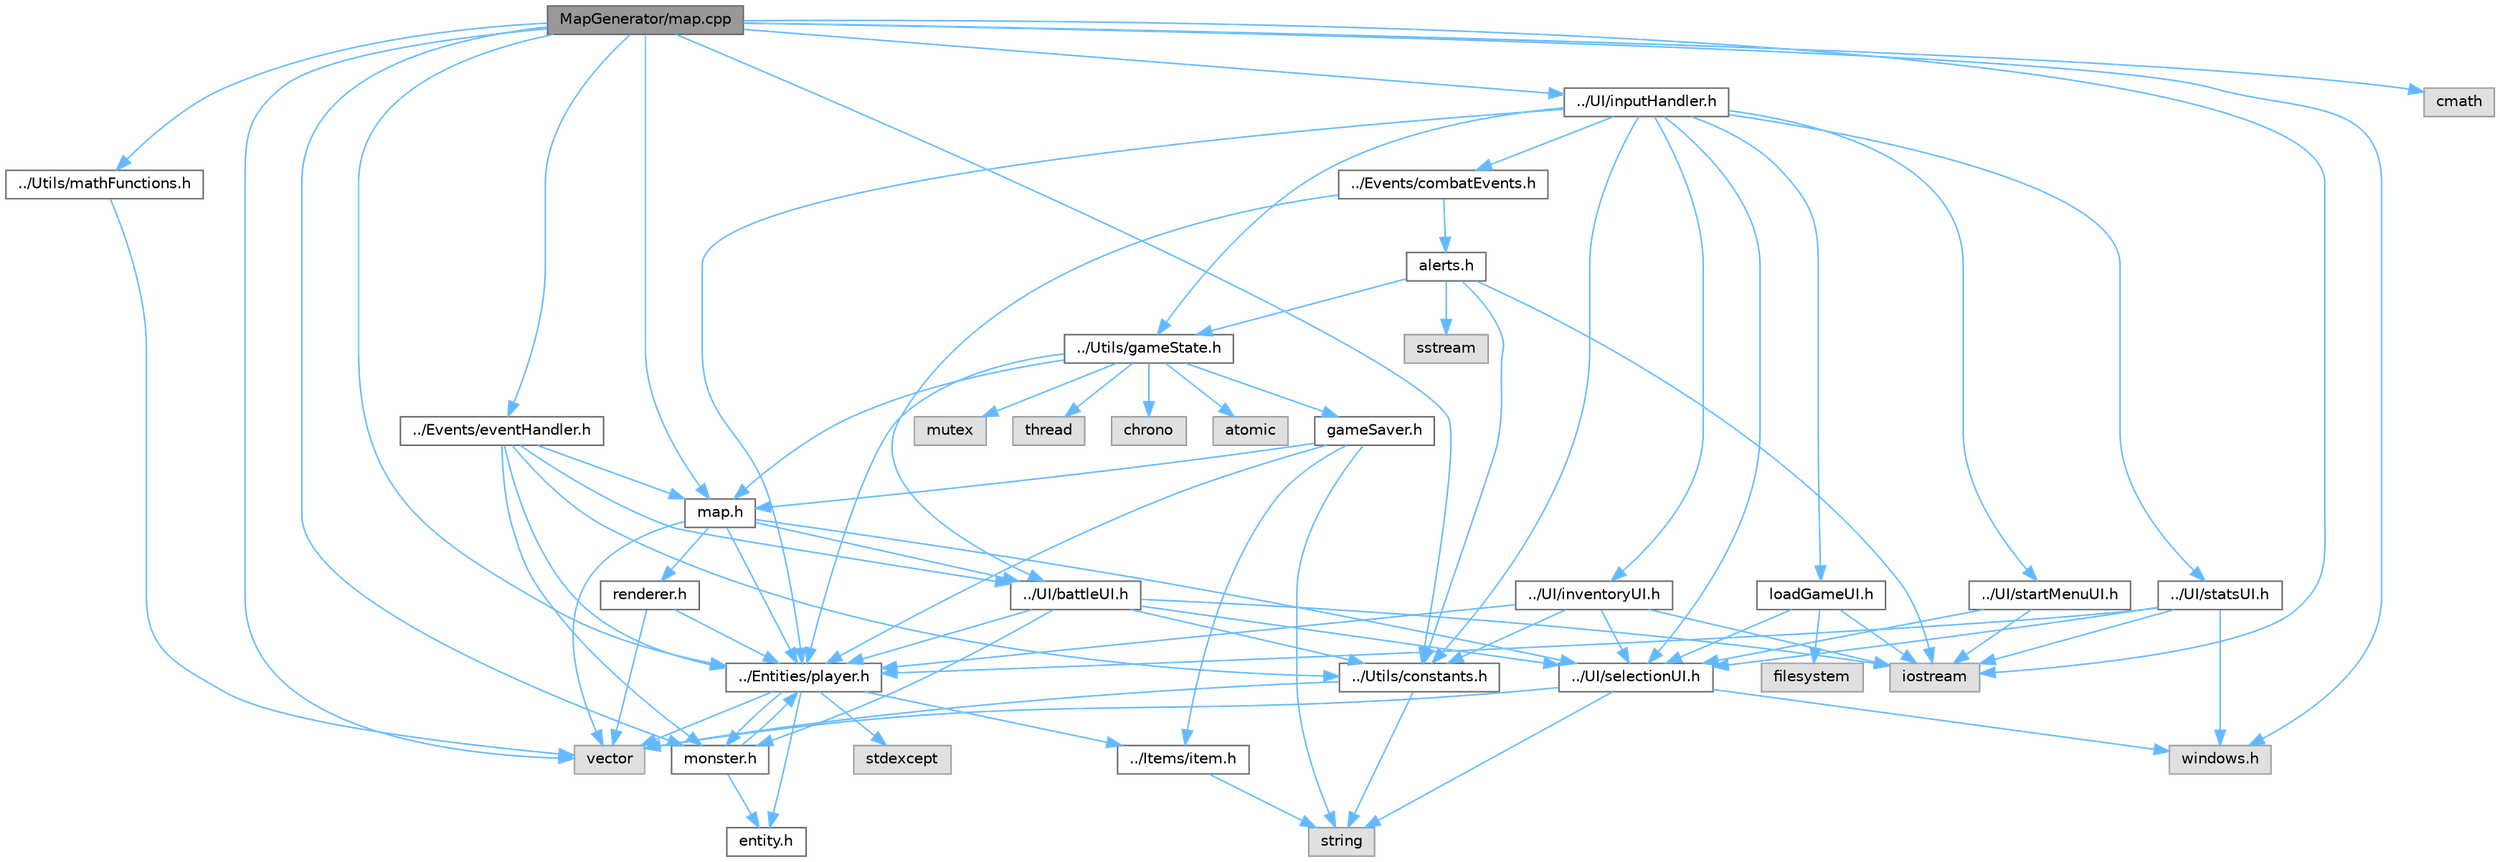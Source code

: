 digraph "MapGenerator/map.cpp"
{
 // LATEX_PDF_SIZE
  bgcolor="transparent";
  edge [fontname=Helvetica,fontsize=10,labelfontname=Helvetica,labelfontsize=10];
  node [fontname=Helvetica,fontsize=10,shape=box,height=0.2,width=0.4];
  Node1 [id="Node000001",label="MapGenerator/map.cpp",height=0.2,width=0.4,color="gray40", fillcolor="grey60", style="filled", fontcolor="black",tooltip=" "];
  Node1 -> Node2 [id="edge1_Node000001_Node000002",color="steelblue1",style="solid",tooltip=" "];
  Node2 [id="Node000002",label="vector",height=0.2,width=0.4,color="grey60", fillcolor="#E0E0E0", style="filled",tooltip=" "];
  Node1 -> Node3 [id="edge2_Node000001_Node000003",color="steelblue1",style="solid",tooltip=" "];
  Node3 [id="Node000003",label="iostream",height=0.2,width=0.4,color="grey60", fillcolor="#E0E0E0", style="filled",tooltip=" "];
  Node1 -> Node4 [id="edge3_Node000001_Node000004",color="steelblue1",style="solid",tooltip=" "];
  Node4 [id="Node000004",label="cmath",height=0.2,width=0.4,color="grey60", fillcolor="#E0E0E0", style="filled",tooltip=" "];
  Node1 -> Node5 [id="edge4_Node000001_Node000005",color="steelblue1",style="solid",tooltip=" "];
  Node5 [id="Node000005",label="windows.h",height=0.2,width=0.4,color="grey60", fillcolor="#E0E0E0", style="filled",tooltip=" "];
  Node1 -> Node6 [id="edge5_Node000001_Node000006",color="steelblue1",style="solid",tooltip=" "];
  Node6 [id="Node000006",label="map.h",height=0.2,width=0.4,color="grey40", fillcolor="white", style="filled",URL="$map_8h.html",tooltip=" "];
  Node6 -> Node2 [id="edge6_Node000006_Node000002",color="steelblue1",style="solid",tooltip=" "];
  Node6 -> Node7 [id="edge7_Node000006_Node000007",color="steelblue1",style="solid",tooltip=" "];
  Node7 [id="Node000007",label="../Entities/player.h",height=0.2,width=0.4,color="grey40", fillcolor="white", style="filled",URL="$player_8h.html",tooltip=" "];
  Node7 -> Node8 [id="edge8_Node000007_Node000008",color="steelblue1",style="solid",tooltip=" "];
  Node8 [id="Node000008",label="entity.h",height=0.2,width=0.4,color="grey40", fillcolor="white", style="filled",URL="$entity_8h.html",tooltip=" "];
  Node7 -> Node9 [id="edge9_Node000007_Node000009",color="steelblue1",style="solid",tooltip=" "];
  Node9 [id="Node000009",label="monster.h",height=0.2,width=0.4,color="grey40", fillcolor="white", style="filled",URL="$monster_8h.html",tooltip=" "];
  Node9 -> Node8 [id="edge10_Node000009_Node000008",color="steelblue1",style="solid",tooltip=" "];
  Node9 -> Node7 [id="edge11_Node000009_Node000007",color="steelblue1",style="solid",tooltip=" "];
  Node7 -> Node10 [id="edge12_Node000007_Node000010",color="steelblue1",style="solid",tooltip=" "];
  Node10 [id="Node000010",label="../Items/item.h",height=0.2,width=0.4,color="grey40", fillcolor="white", style="filled",URL="$item_8h.html",tooltip=" "];
  Node10 -> Node11 [id="edge13_Node000010_Node000011",color="steelblue1",style="solid",tooltip=" "];
  Node11 [id="Node000011",label="string",height=0.2,width=0.4,color="grey60", fillcolor="#E0E0E0", style="filled",tooltip=" "];
  Node7 -> Node2 [id="edge14_Node000007_Node000002",color="steelblue1",style="solid",tooltip=" "];
  Node7 -> Node12 [id="edge15_Node000007_Node000012",color="steelblue1",style="solid",tooltip=" "];
  Node12 [id="Node000012",label="stdexcept",height=0.2,width=0.4,color="grey60", fillcolor="#E0E0E0", style="filled",tooltip=" "];
  Node6 -> Node13 [id="edge16_Node000006_Node000013",color="steelblue1",style="solid",tooltip=" "];
  Node13 [id="Node000013",label="renderer.h",height=0.2,width=0.4,color="grey40", fillcolor="white", style="filled",URL="$renderer_8h.html",tooltip=" "];
  Node13 -> Node7 [id="edge17_Node000013_Node000007",color="steelblue1",style="solid",tooltip=" "];
  Node13 -> Node2 [id="edge18_Node000013_Node000002",color="steelblue1",style="solid",tooltip=" "];
  Node6 -> Node14 [id="edge19_Node000006_Node000014",color="steelblue1",style="solid",tooltip=" "];
  Node14 [id="Node000014",label="../UI/selectionUI.h",height=0.2,width=0.4,color="grey40", fillcolor="white", style="filled",URL="$selection_u_i_8h.html",tooltip=" "];
  Node14 -> Node5 [id="edge20_Node000014_Node000005",color="steelblue1",style="solid",tooltip=" "];
  Node14 -> Node2 [id="edge21_Node000014_Node000002",color="steelblue1",style="solid",tooltip=" "];
  Node14 -> Node11 [id="edge22_Node000014_Node000011",color="steelblue1",style="solid",tooltip=" "];
  Node6 -> Node15 [id="edge23_Node000006_Node000015",color="steelblue1",style="solid",tooltip=" "];
  Node15 [id="Node000015",label="../UI/battleUI.h",height=0.2,width=0.4,color="grey40", fillcolor="white", style="filled",URL="$battle_u_i_8h.html",tooltip=" "];
  Node15 -> Node3 [id="edge24_Node000015_Node000003",color="steelblue1",style="solid",tooltip=" "];
  Node15 -> Node14 [id="edge25_Node000015_Node000014",color="steelblue1",style="solid",tooltip=" "];
  Node15 -> Node7 [id="edge26_Node000015_Node000007",color="steelblue1",style="solid",tooltip=" "];
  Node15 -> Node9 [id="edge27_Node000015_Node000009",color="steelblue1",style="solid",tooltip=" "];
  Node15 -> Node16 [id="edge28_Node000015_Node000016",color="steelblue1",style="solid",tooltip=" "];
  Node16 [id="Node000016",label="../Utils/constants.h",height=0.2,width=0.4,color="grey40", fillcolor="white", style="filled",URL="$constants_8h.html",tooltip=" "];
  Node16 -> Node11 [id="edge29_Node000016_Node000011",color="steelblue1",style="solid",tooltip=" "];
  Node16 -> Node2 [id="edge30_Node000016_Node000002",color="steelblue1",style="solid",tooltip=" "];
  Node1 -> Node16 [id="edge31_Node000001_Node000016",color="steelblue1",style="solid",tooltip=" "];
  Node1 -> Node7 [id="edge32_Node000001_Node000007",color="steelblue1",style="solid",tooltip=" "];
  Node1 -> Node9 [id="edge33_Node000001_Node000009",color="steelblue1",style="solid",tooltip=" "];
  Node1 -> Node17 [id="edge34_Node000001_Node000017",color="steelblue1",style="solid",tooltip=" "];
  Node17 [id="Node000017",label="../Events/eventHandler.h",height=0.2,width=0.4,color="grey40", fillcolor="white", style="filled",URL="$event_handler_8h.html",tooltip=" "];
  Node17 -> Node6 [id="edge35_Node000017_Node000006",color="steelblue1",style="solid",tooltip=" "];
  Node17 -> Node16 [id="edge36_Node000017_Node000016",color="steelblue1",style="solid",tooltip=" "];
  Node17 -> Node15 [id="edge37_Node000017_Node000015",color="steelblue1",style="solid",tooltip=" "];
  Node17 -> Node7 [id="edge38_Node000017_Node000007",color="steelblue1",style="solid",tooltip=" "];
  Node17 -> Node9 [id="edge39_Node000017_Node000009",color="steelblue1",style="solid",tooltip=" "];
  Node1 -> Node18 [id="edge40_Node000001_Node000018",color="steelblue1",style="solid",tooltip=" "];
  Node18 [id="Node000018",label="../UI/inputHandler.h",height=0.2,width=0.4,color="grey40", fillcolor="white", style="filled",URL="$input_handler_8h.html",tooltip=" "];
  Node18 -> Node7 [id="edge41_Node000018_Node000007",color="steelblue1",style="solid",tooltip=" "];
  Node18 -> Node19 [id="edge42_Node000018_Node000019",color="steelblue1",style="solid",tooltip=" "];
  Node19 [id="Node000019",label="../UI/inventoryUI.h",height=0.2,width=0.4,color="grey40", fillcolor="white", style="filled",URL="$inventory_u_i_8h.html",tooltip=" "];
  Node19 -> Node3 [id="edge43_Node000019_Node000003",color="steelblue1",style="solid",tooltip=" "];
  Node19 -> Node14 [id="edge44_Node000019_Node000014",color="steelblue1",style="solid",tooltip=" "];
  Node19 -> Node7 [id="edge45_Node000019_Node000007",color="steelblue1",style="solid",tooltip=" "];
  Node19 -> Node16 [id="edge46_Node000019_Node000016",color="steelblue1",style="solid",tooltip=" "];
  Node18 -> Node20 [id="edge47_Node000018_Node000020",color="steelblue1",style="solid",tooltip=" "];
  Node20 [id="Node000020",label="../UI/statsUI.h",height=0.2,width=0.4,color="grey40", fillcolor="white", style="filled",URL="$stats_u_i_8h.html",tooltip=" "];
  Node20 -> Node14 [id="edge48_Node000020_Node000014",color="steelblue1",style="solid",tooltip=" "];
  Node20 -> Node7 [id="edge49_Node000020_Node000007",color="steelblue1",style="solid",tooltip=" "];
  Node20 -> Node5 [id="edge50_Node000020_Node000005",color="steelblue1",style="solid",tooltip=" "];
  Node20 -> Node3 [id="edge51_Node000020_Node000003",color="steelblue1",style="solid",tooltip=" "];
  Node18 -> Node21 [id="edge52_Node000018_Node000021",color="steelblue1",style="solid",tooltip=" "];
  Node21 [id="Node000021",label="../UI/startMenuUI.h",height=0.2,width=0.4,color="grey40", fillcolor="white", style="filled",URL="$start_menu_u_i_8h.html",tooltip=" "];
  Node21 -> Node3 [id="edge53_Node000021_Node000003",color="steelblue1",style="solid",tooltip=" "];
  Node21 -> Node14 [id="edge54_Node000021_Node000014",color="steelblue1",style="solid",tooltip=" "];
  Node18 -> Node14 [id="edge55_Node000018_Node000014",color="steelblue1",style="solid",tooltip=" "];
  Node18 -> Node16 [id="edge56_Node000018_Node000016",color="steelblue1",style="solid",tooltip=" "];
  Node18 -> Node22 [id="edge57_Node000018_Node000022",color="steelblue1",style="solid",tooltip=" "];
  Node22 [id="Node000022",label="../Utils/gameState.h",height=0.2,width=0.4,color="grey40", fillcolor="white", style="filled",URL="$game_state_8h.html",tooltip=" "];
  Node22 -> Node23 [id="edge58_Node000022_Node000023",color="steelblue1",style="solid",tooltip=" "];
  Node23 [id="Node000023",label="thread",height=0.2,width=0.4,color="grey60", fillcolor="#E0E0E0", style="filled",tooltip=" "];
  Node22 -> Node24 [id="edge59_Node000022_Node000024",color="steelblue1",style="solid",tooltip=" "];
  Node24 [id="Node000024",label="chrono",height=0.2,width=0.4,color="grey60", fillcolor="#E0E0E0", style="filled",tooltip=" "];
  Node22 -> Node25 [id="edge60_Node000022_Node000025",color="steelblue1",style="solid",tooltip=" "];
  Node25 [id="Node000025",label="atomic",height=0.2,width=0.4,color="grey60", fillcolor="#E0E0E0", style="filled",tooltip=" "];
  Node22 -> Node26 [id="edge61_Node000022_Node000026",color="steelblue1",style="solid",tooltip=" "];
  Node26 [id="Node000026",label="mutex",height=0.2,width=0.4,color="grey60", fillcolor="#E0E0E0", style="filled",tooltip=" "];
  Node22 -> Node6 [id="edge62_Node000022_Node000006",color="steelblue1",style="solid",tooltip=" "];
  Node22 -> Node7 [id="edge63_Node000022_Node000007",color="steelblue1",style="solid",tooltip=" "];
  Node22 -> Node27 [id="edge64_Node000022_Node000027",color="steelblue1",style="solid",tooltip=" "];
  Node27 [id="Node000027",label="gameSaver.h",height=0.2,width=0.4,color="grey40", fillcolor="white", style="filled",URL="$game_saver_8h.html",tooltip=" "];
  Node27 -> Node11 [id="edge65_Node000027_Node000011",color="steelblue1",style="solid",tooltip=" "];
  Node27 -> Node7 [id="edge66_Node000027_Node000007",color="steelblue1",style="solid",tooltip=" "];
  Node27 -> Node6 [id="edge67_Node000027_Node000006",color="steelblue1",style="solid",tooltip=" "];
  Node27 -> Node10 [id="edge68_Node000027_Node000010",color="steelblue1",style="solid",tooltip=" "];
  Node18 -> Node28 [id="edge69_Node000018_Node000028",color="steelblue1",style="solid",tooltip=" "];
  Node28 [id="Node000028",label="loadGameUI.h",height=0.2,width=0.4,color="grey40", fillcolor="white", style="filled",URL="$load_game_u_i_8h.html",tooltip=" "];
  Node28 -> Node3 [id="edge70_Node000028_Node000003",color="steelblue1",style="solid",tooltip=" "];
  Node28 -> Node29 [id="edge71_Node000028_Node000029",color="steelblue1",style="solid",tooltip=" "];
  Node29 [id="Node000029",label="filesystem",height=0.2,width=0.4,color="grey60", fillcolor="#E0E0E0", style="filled",tooltip=" "];
  Node28 -> Node14 [id="edge72_Node000028_Node000014",color="steelblue1",style="solid",tooltip=" "];
  Node18 -> Node30 [id="edge73_Node000018_Node000030",color="steelblue1",style="solid",tooltip=" "];
  Node30 [id="Node000030",label="../Events/combatEvents.h",height=0.2,width=0.4,color="grey40", fillcolor="white", style="filled",URL="$combat_events_8h.html",tooltip=" "];
  Node30 -> Node15 [id="edge74_Node000030_Node000015",color="steelblue1",style="solid",tooltip=" "];
  Node30 -> Node31 [id="edge75_Node000030_Node000031",color="steelblue1",style="solid",tooltip=" "];
  Node31 [id="Node000031",label="alerts.h",height=0.2,width=0.4,color="grey40", fillcolor="white", style="filled",URL="$alerts_8h.html",tooltip=" "];
  Node31 -> Node32 [id="edge76_Node000031_Node000032",color="steelblue1",style="solid",tooltip=" "];
  Node32 [id="Node000032",label="sstream",height=0.2,width=0.4,color="grey60", fillcolor="#E0E0E0", style="filled",tooltip=" "];
  Node31 -> Node3 [id="edge77_Node000031_Node000003",color="steelblue1",style="solid",tooltip=" "];
  Node31 -> Node16 [id="edge78_Node000031_Node000016",color="steelblue1",style="solid",tooltip=" "];
  Node31 -> Node22 [id="edge79_Node000031_Node000022",color="steelblue1",style="solid",tooltip=" "];
  Node1 -> Node33 [id="edge80_Node000001_Node000033",color="steelblue1",style="solid",tooltip=" "];
  Node33 [id="Node000033",label="../Utils/mathFunctions.h",height=0.2,width=0.4,color="grey40", fillcolor="white", style="filled",URL="$math_functions_8h.html",tooltip=" "];
  Node33 -> Node2 [id="edge81_Node000033_Node000002",color="steelblue1",style="solid",tooltip=" "];
}
